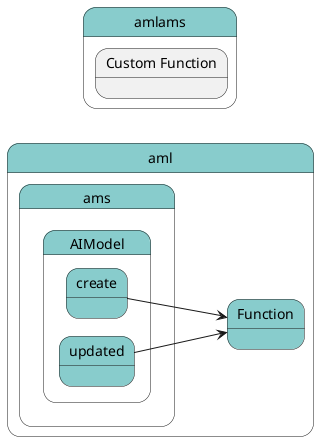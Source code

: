 @startuml
left to right direction


state "aml" as aml #88cccc {
state "ams" as amlams #88cccc {
}
}


state "amlams" as pstatename #88cccc {
    state "Custom Function" as amsfunction {
    }
}




    state "aml" as aml #88cccc {
state "ams" as amlams #88cccc {
state "AIModel" as amlamsaimodel #88cccc {
state "create" as amlamsaimodelcreate #88cccc {
}
}
}
}

    state "aml" as aml #88cccc {
state "Function" as amlfunction #88cccc {
}
}

        amlamsaimodelcreate ---> amlfunction
       
    state "aml" as aml #88cccc {
state "ams" as amlams #88cccc {
state "AIModel" as amlamsaimodel #88cccc {
state "updated" as amlamsaimodelupdated #88cccc {
}
}
}
}

    
        amlamsaimodelupdated ---> amlfunction
       

@enduml
